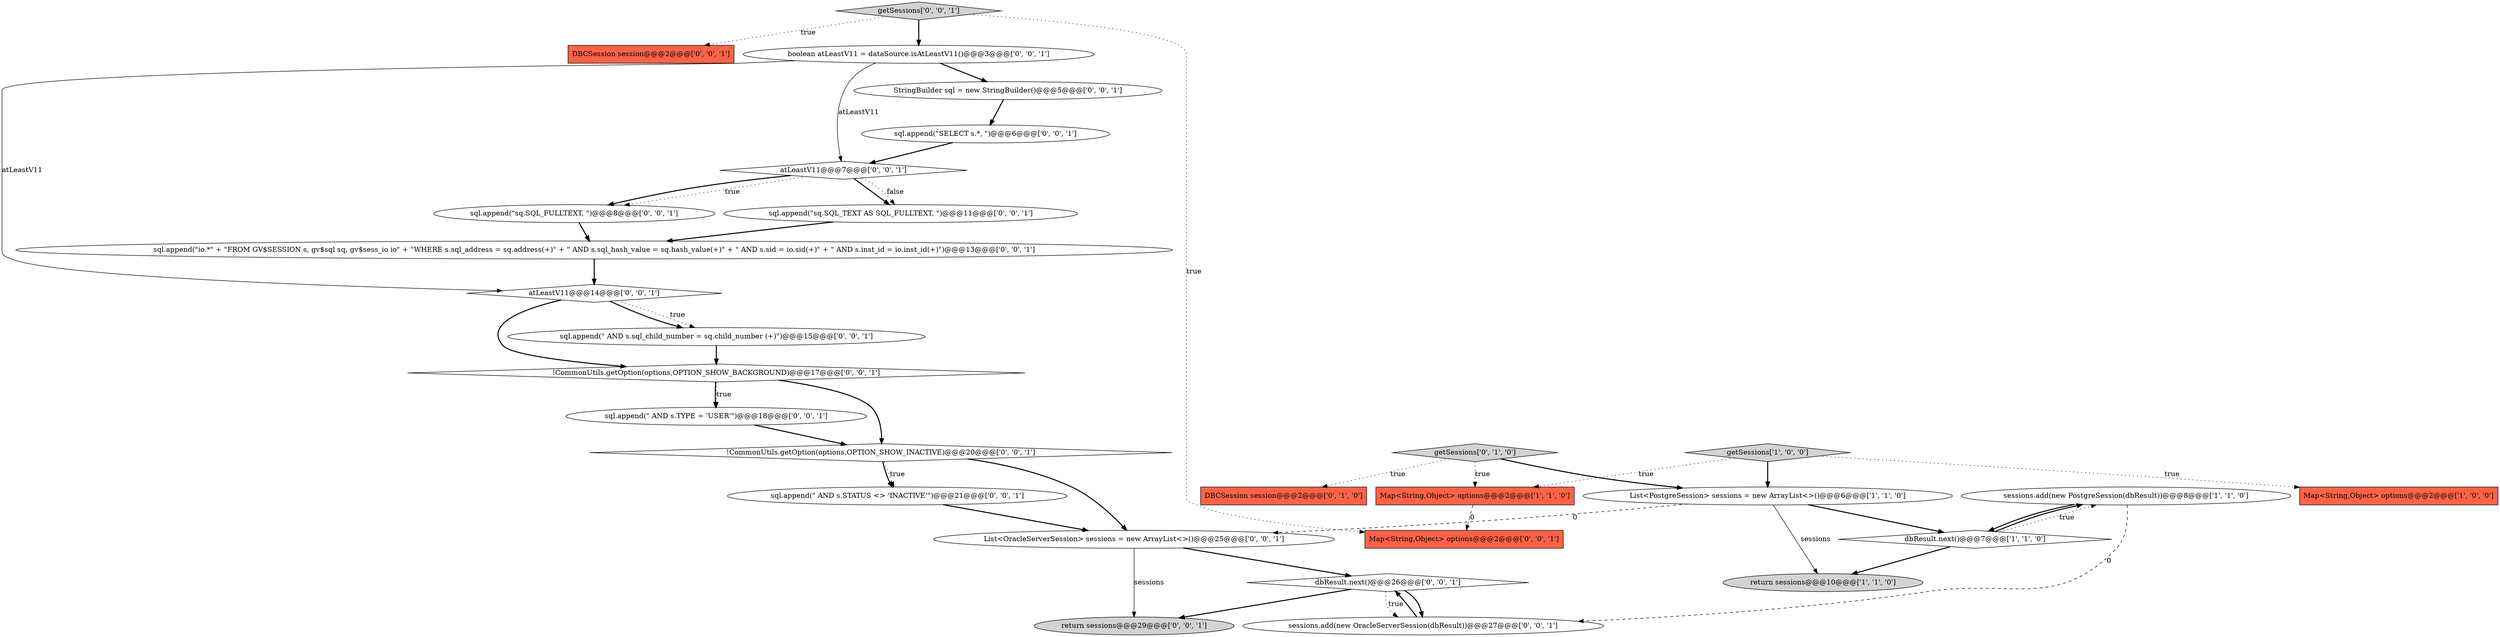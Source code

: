 digraph {
14 [style = filled, label = "atLeastV11@@@14@@@['0', '0', '1']", fillcolor = white, shape = diamond image = "AAA0AAABBB3BBB"];
3 [style = filled, label = "List<PostgreSession> sessions = new ArrayList<>()@@@6@@@['1', '1', '0']", fillcolor = white, shape = ellipse image = "AAA0AAABBB1BBB"];
5 [style = filled, label = "Map<String,Object> options@@@2@@@['1', '0', '0']", fillcolor = tomato, shape = box image = "AAA0AAABBB1BBB"];
10 [style = filled, label = "DBCSession session@@@2@@@['0', '0', '1']", fillcolor = tomato, shape = box image = "AAA0AAABBB3BBB"];
15 [style = filled, label = "atLeastV11@@@7@@@['0', '0', '1']", fillcolor = white, shape = diamond image = "AAA0AAABBB3BBB"];
28 [style = filled, label = "!CommonUtils.getOption(options,OPTION_SHOW_BACKGROUND)@@@17@@@['0', '0', '1']", fillcolor = white, shape = diamond image = "AAA0AAABBB3BBB"];
6 [style = filled, label = "Map<String,Object> options@@@2@@@['1', '1', '0']", fillcolor = tomato, shape = box image = "AAA0AAABBB1BBB"];
22 [style = filled, label = "sql.append(\" AND s.TYPE = 'USER'\")@@@18@@@['0', '0', '1']", fillcolor = white, shape = ellipse image = "AAA0AAABBB3BBB"];
8 [style = filled, label = "getSessions['0', '1', '0']", fillcolor = lightgray, shape = diamond image = "AAA0AAABBB2BBB"];
4 [style = filled, label = "return sessions@@@10@@@['1', '1', '0']", fillcolor = lightgray, shape = ellipse image = "AAA0AAABBB1BBB"];
0 [style = filled, label = "dbResult.next()@@@7@@@['1', '1', '0']", fillcolor = white, shape = diamond image = "AAA0AAABBB1BBB"];
21 [style = filled, label = "sql.append(\" AND s.sql_child_number = sq.child_number (+)\")@@@15@@@['0', '0', '1']", fillcolor = white, shape = ellipse image = "AAA0AAABBB3BBB"];
13 [style = filled, label = "sql.append(\"SELECT s.*, \")@@@6@@@['0', '0', '1']", fillcolor = white, shape = ellipse image = "AAA0AAABBB3BBB"];
7 [style = filled, label = "DBCSession session@@@2@@@['0', '1', '0']", fillcolor = tomato, shape = box image = "AAA0AAABBB2BBB"];
17 [style = filled, label = "return sessions@@@29@@@['0', '0', '1']", fillcolor = lightgray, shape = ellipse image = "AAA0AAABBB3BBB"];
19 [style = filled, label = "getSessions['0', '0', '1']", fillcolor = lightgray, shape = diamond image = "AAA0AAABBB3BBB"];
18 [style = filled, label = "sql.append(\" AND s.STATUS <> 'INACTIVE'\")@@@21@@@['0', '0', '1']", fillcolor = white, shape = ellipse image = "AAA0AAABBB3BBB"];
25 [style = filled, label = "!CommonUtils.getOption(options,OPTION_SHOW_INACTIVE)@@@20@@@['0', '0', '1']", fillcolor = white, shape = diamond image = "AAA0AAABBB3BBB"];
12 [style = filled, label = "sql.append(\"sq.SQL_TEXT AS SQL_FULLTEXT, \")@@@11@@@['0', '0', '1']", fillcolor = white, shape = ellipse image = "AAA0AAABBB3BBB"];
20 [style = filled, label = "sql.append(\"io.*\" + \"FROM GV$SESSION s, gv$sql sq, gv$sess_io io\" + \"WHERE s.sql_address = sq.address(+)\" + \" AND s.sql_hash_value = sq.hash_value(+)\" + \" AND s.sid = io.sid(+)\" + \" AND s.inst_id = io.inst_id(+)\")@@@13@@@['0', '0', '1']", fillcolor = white, shape = ellipse image = "AAA0AAABBB3BBB"];
2 [style = filled, label = "sessions.add(new PostgreSession(dbResult))@@@8@@@['1', '1', '0']", fillcolor = white, shape = ellipse image = "AAA0AAABBB1BBB"];
26 [style = filled, label = "boolean atLeastV11 = dataSource.isAtLeastV11()@@@3@@@['0', '0', '1']", fillcolor = white, shape = ellipse image = "AAA0AAABBB3BBB"];
1 [style = filled, label = "getSessions['1', '0', '0']", fillcolor = lightgray, shape = diamond image = "AAA0AAABBB1BBB"];
23 [style = filled, label = "sessions.add(new OracleServerSession(dbResult))@@@27@@@['0', '0', '1']", fillcolor = white, shape = ellipse image = "AAA0AAABBB3BBB"];
11 [style = filled, label = "sql.append(\"sq.SQL_FULLTEXT, \")@@@8@@@['0', '0', '1']", fillcolor = white, shape = ellipse image = "AAA0AAABBB3BBB"];
24 [style = filled, label = "StringBuilder sql = new StringBuilder()@@@5@@@['0', '0', '1']", fillcolor = white, shape = ellipse image = "AAA0AAABBB3BBB"];
27 [style = filled, label = "dbResult.next()@@@26@@@['0', '0', '1']", fillcolor = white, shape = diamond image = "AAA0AAABBB3BBB"];
9 [style = filled, label = "List<OracleServerSession> sessions = new ArrayList<>()@@@25@@@['0', '0', '1']", fillcolor = white, shape = ellipse image = "AAA0AAABBB3BBB"];
16 [style = filled, label = "Map<String,Object> options@@@2@@@['0', '0', '1']", fillcolor = tomato, shape = box image = "AAA0AAABBB3BBB"];
0->2 [style = dotted, label="true"];
3->4 [style = solid, label="sessions"];
26->24 [style = bold, label=""];
24->13 [style = bold, label=""];
13->15 [style = bold, label=""];
0->4 [style = bold, label=""];
11->20 [style = bold, label=""];
25->18 [style = dotted, label="true"];
9->27 [style = bold, label=""];
14->21 [style = bold, label=""];
15->12 [style = bold, label=""];
8->6 [style = dotted, label="true"];
27->23 [style = bold, label=""];
9->17 [style = solid, label="sessions"];
15->11 [style = dotted, label="true"];
19->10 [style = dotted, label="true"];
25->18 [style = bold, label=""];
1->6 [style = dotted, label="true"];
8->7 [style = dotted, label="true"];
15->12 [style = dotted, label="false"];
8->3 [style = bold, label=""];
26->15 [style = solid, label="atLeastV11"];
14->28 [style = bold, label=""];
28->22 [style = bold, label=""];
19->16 [style = dotted, label="true"];
14->21 [style = dotted, label="true"];
18->9 [style = bold, label=""];
1->3 [style = bold, label=""];
15->11 [style = bold, label=""];
27->17 [style = bold, label=""];
22->25 [style = bold, label=""];
1->5 [style = dotted, label="true"];
3->0 [style = bold, label=""];
26->14 [style = solid, label="atLeastV11"];
6->16 [style = dashed, label="0"];
19->26 [style = bold, label=""];
12->20 [style = bold, label=""];
2->23 [style = dashed, label="0"];
25->9 [style = bold, label=""];
27->23 [style = dotted, label="true"];
2->0 [style = bold, label=""];
0->2 [style = bold, label=""];
20->14 [style = bold, label=""];
28->22 [style = dotted, label="true"];
28->25 [style = bold, label=""];
3->9 [style = dashed, label="0"];
21->28 [style = bold, label=""];
23->27 [style = bold, label=""];
}
